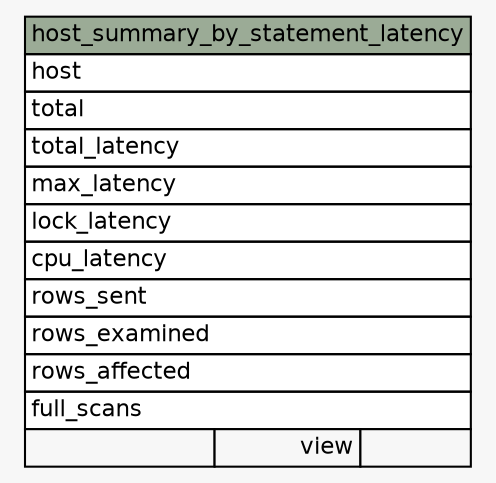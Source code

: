 // dot 12.1.0 on Linux 6.13.8-200.fc41.x86_64
// SchemaSpy rev 590
digraph "host_summary_by_statement_latency" {
  graph [
    rankdir="RL"
    bgcolor="#f7f7f7"
    nodesep="0.18"
    ranksep="0.46"
    fontname="Helvetica"
    fontsize="11"
  ];
  node [
    fontname="Helvetica"
    fontsize="11"
    shape="plaintext"
  ];
  edge [
    arrowsize="0.8"
  ];
  "host_summary_by_statement_latency" [
    label=<
    <TABLE BORDER="0" CELLBORDER="1" CELLSPACING="0" BGCOLOR="#ffffff">
      <TR><TD COLSPAN="3" BGCOLOR="#9bab96" ALIGN="CENTER">host_summary_by_statement_latency</TD></TR>
      <TR><TD PORT="host" COLSPAN="3" ALIGN="LEFT">host</TD></TR>
      <TR><TD PORT="total" COLSPAN="3" ALIGN="LEFT">total</TD></TR>
      <TR><TD PORT="total_latency" COLSPAN="3" ALIGN="LEFT">total_latency</TD></TR>
      <TR><TD PORT="max_latency" COLSPAN="3" ALIGN="LEFT">max_latency</TD></TR>
      <TR><TD PORT="lock_latency" COLSPAN="3" ALIGN="LEFT">lock_latency</TD></TR>
      <TR><TD PORT="cpu_latency" COLSPAN="3" ALIGN="LEFT">cpu_latency</TD></TR>
      <TR><TD PORT="rows_sent" COLSPAN="3" ALIGN="LEFT">rows_sent</TD></TR>
      <TR><TD PORT="rows_examined" COLSPAN="3" ALIGN="LEFT">rows_examined</TD></TR>
      <TR><TD PORT="rows_affected" COLSPAN="3" ALIGN="LEFT">rows_affected</TD></TR>
      <TR><TD PORT="full_scans" COLSPAN="3" ALIGN="LEFT">full_scans</TD></TR>
      <TR><TD ALIGN="LEFT" BGCOLOR="#f7f7f7">  </TD><TD ALIGN="RIGHT" BGCOLOR="#f7f7f7">view</TD><TD ALIGN="RIGHT" BGCOLOR="#f7f7f7">  </TD></TR>
    </TABLE>>
    URL="tables/host_summary_by_statement_latency.html"
    tooltip="host_summary_by_statement_latency"
  ];
}
